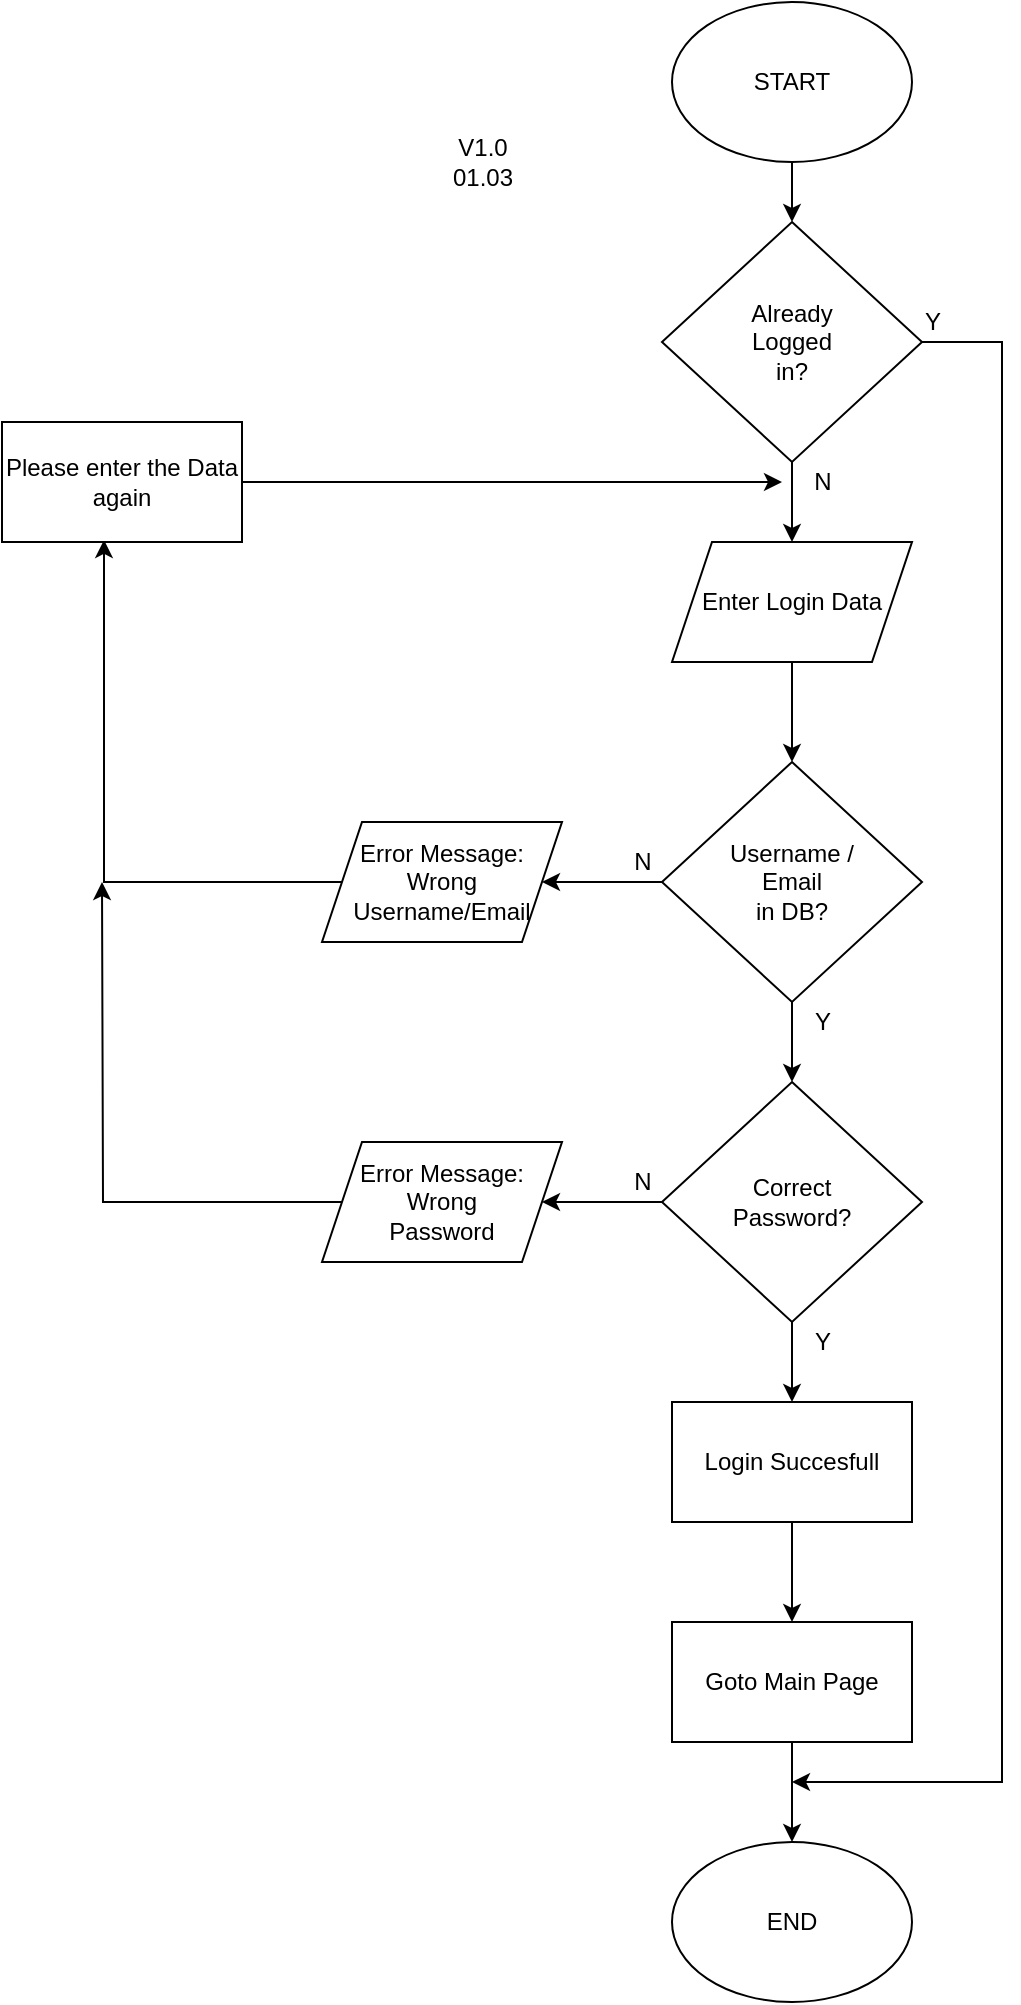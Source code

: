 <mxfile version="16.6.4" type="device"><diagram id="QTO8N1P1VXi11EVmL0of" name="Page-1"><mxGraphModel dx="1673" dy="829" grid="1" gridSize="10" guides="1" tooltips="1" connect="1" arrows="1" fold="1" page="1" pageScale="1" pageWidth="827" pageHeight="1169" math="0" shadow="0"><root><mxCell id="0"/><mxCell id="1" parent="0"/><mxCell id="a5SX2-_uo78e-xGtNRBN-1" style="edgeStyle=orthogonalEdgeStyle;rounded=0;orthogonalLoop=1;jettySize=auto;html=1;exitX=0.5;exitY=1;exitDx=0;exitDy=0;entryX=0.5;entryY=0;entryDx=0;entryDy=0;" edge="1" parent="1" source="a5SX2-_uo78e-xGtNRBN-2" target="a5SX2-_uo78e-xGtNRBN-11"><mxGeometry relative="1" as="geometry"/></mxCell><mxCell id="a5SX2-_uo78e-xGtNRBN-2" value="START" style="ellipse;whiteSpace=wrap;html=1;" vertex="1" parent="1"><mxGeometry x="685" y="80" width="120" height="80" as="geometry"/></mxCell><mxCell id="a5SX2-_uo78e-xGtNRBN-3" value="END" style="ellipse;whiteSpace=wrap;html=1;" vertex="1" parent="1"><mxGeometry x="685" y="1000" width="120" height="80" as="geometry"/></mxCell><mxCell id="a5SX2-_uo78e-xGtNRBN-4" style="edgeStyle=orthogonalEdgeStyle;rounded=0;orthogonalLoop=1;jettySize=auto;html=1;exitX=0.5;exitY=1;exitDx=0;exitDy=0;entryX=0.5;entryY=0;entryDx=0;entryDy=0;" edge="1" parent="1" source="a5SX2-_uo78e-xGtNRBN-5" target="a5SX2-_uo78e-xGtNRBN-8"><mxGeometry relative="1" as="geometry"/></mxCell><mxCell id="a5SX2-_uo78e-xGtNRBN-5" value="Enter Login Data" style="shape=parallelogram;perimeter=parallelogramPerimeter;whiteSpace=wrap;html=1;fixedSize=1;" vertex="1" parent="1"><mxGeometry x="685" y="350" width="120" height="60" as="geometry"/></mxCell><mxCell id="a5SX2-_uo78e-xGtNRBN-6" style="edgeStyle=orthogonalEdgeStyle;rounded=0;orthogonalLoop=1;jettySize=auto;html=1;exitX=0.5;exitY=1;exitDx=0;exitDy=0;entryX=0.5;entryY=0;entryDx=0;entryDy=0;" edge="1" parent="1" source="a5SX2-_uo78e-xGtNRBN-8" target="a5SX2-_uo78e-xGtNRBN-14"><mxGeometry relative="1" as="geometry"/></mxCell><mxCell id="a5SX2-_uo78e-xGtNRBN-7" style="edgeStyle=orthogonalEdgeStyle;rounded=0;orthogonalLoop=1;jettySize=auto;html=1;exitX=0;exitY=0.5;exitDx=0;exitDy=0;entryX=1;entryY=0.5;entryDx=0;entryDy=0;" edge="1" parent="1" source="a5SX2-_uo78e-xGtNRBN-8" target="a5SX2-_uo78e-xGtNRBN-31"><mxGeometry relative="1" as="geometry"><mxPoint x="630" y="520" as="targetPoint"/></mxGeometry></mxCell><mxCell id="a5SX2-_uo78e-xGtNRBN-8" value="Username /&lt;br&gt;Email&lt;br&gt;in DB?" style="rhombus;whiteSpace=wrap;html=1;" vertex="1" parent="1"><mxGeometry x="680" y="460" width="130" height="120" as="geometry"/></mxCell><mxCell id="a5SX2-_uo78e-xGtNRBN-9" style="edgeStyle=orthogonalEdgeStyle;rounded=0;orthogonalLoop=1;jettySize=auto;html=1;exitX=0.5;exitY=1;exitDx=0;exitDy=0;entryX=0.5;entryY=0;entryDx=0;entryDy=0;" edge="1" parent="1" source="a5SX2-_uo78e-xGtNRBN-11" target="a5SX2-_uo78e-xGtNRBN-5"><mxGeometry relative="1" as="geometry"/></mxCell><mxCell id="a5SX2-_uo78e-xGtNRBN-10" style="edgeStyle=orthogonalEdgeStyle;rounded=0;orthogonalLoop=1;jettySize=auto;html=1;exitX=1;exitY=0.5;exitDx=0;exitDy=0;" edge="1" parent="1" source="a5SX2-_uo78e-xGtNRBN-11"><mxGeometry relative="1" as="geometry"><mxPoint x="745" y="970" as="targetPoint"/><Array as="points"><mxPoint x="850" y="250"/><mxPoint x="850" y="970"/></Array></mxGeometry></mxCell><mxCell id="a5SX2-_uo78e-xGtNRBN-11" value="&lt;div&gt;Already&lt;/div&gt;&lt;div&gt;Logged&lt;/div&gt;&lt;div&gt;in?&lt;/div&gt;" style="rhombus;whiteSpace=wrap;html=1;" vertex="1" parent="1"><mxGeometry x="680" y="190" width="130" height="120" as="geometry"/></mxCell><mxCell id="a5SX2-_uo78e-xGtNRBN-12" value="" style="edgeStyle=orthogonalEdgeStyle;rounded=0;orthogonalLoop=1;jettySize=auto;html=1;entryX=1;entryY=0.5;entryDx=0;entryDy=0;" edge="1" parent="1" source="a5SX2-_uo78e-xGtNRBN-14" target="a5SX2-_uo78e-xGtNRBN-32"><mxGeometry relative="1" as="geometry"><mxPoint x="630" y="680" as="targetPoint"/></mxGeometry></mxCell><mxCell id="a5SX2-_uo78e-xGtNRBN-13" style="edgeStyle=orthogonalEdgeStyle;rounded=0;orthogonalLoop=1;jettySize=auto;html=1;exitX=0.5;exitY=1;exitDx=0;exitDy=0;entryX=0.5;entryY=0;entryDx=0;entryDy=0;" edge="1" parent="1" source="a5SX2-_uo78e-xGtNRBN-14" target="a5SX2-_uo78e-xGtNRBN-22"><mxGeometry relative="1" as="geometry"/></mxCell><mxCell id="a5SX2-_uo78e-xGtNRBN-14" value="Correct&lt;br&gt;Password?" style="rhombus;whiteSpace=wrap;html=1;" vertex="1" parent="1"><mxGeometry x="680" y="620" width="130" height="120" as="geometry"/></mxCell><mxCell id="a5SX2-_uo78e-xGtNRBN-15" style="edgeStyle=orthogonalEdgeStyle;rounded=0;orthogonalLoop=1;jettySize=auto;html=1;exitX=0;exitY=0.5;exitDx=0;exitDy=0;entryX=0.425;entryY=0.983;entryDx=0;entryDy=0;entryPerimeter=0;" edge="1" parent="1" source="a5SX2-_uo78e-xGtNRBN-31" target="a5SX2-_uo78e-xGtNRBN-20"><mxGeometry relative="1" as="geometry"><mxPoint x="510" y="520" as="sourcePoint"/></mxGeometry></mxCell><mxCell id="a5SX2-_uo78e-xGtNRBN-17" style="edgeStyle=orthogonalEdgeStyle;rounded=0;orthogonalLoop=1;jettySize=auto;html=1;exitX=0;exitY=0.5;exitDx=0;exitDy=0;" edge="1" parent="1" source="a5SX2-_uo78e-xGtNRBN-32"><mxGeometry relative="1" as="geometry"><mxPoint x="400" y="520" as="targetPoint"/><mxPoint x="510" y="680" as="sourcePoint"/></mxGeometry></mxCell><mxCell id="a5SX2-_uo78e-xGtNRBN-19" style="edgeStyle=orthogonalEdgeStyle;rounded=0;orthogonalLoop=1;jettySize=auto;html=1;exitX=1;exitY=0.5;exitDx=0;exitDy=0;" edge="1" parent="1" source="a5SX2-_uo78e-xGtNRBN-20"><mxGeometry relative="1" as="geometry"><mxPoint x="740" y="320" as="targetPoint"/></mxGeometry></mxCell><mxCell id="a5SX2-_uo78e-xGtNRBN-20" value="Please enter the Data again" style="rounded=0;whiteSpace=wrap;html=1;" vertex="1" parent="1"><mxGeometry x="350" y="290" width="120" height="60" as="geometry"/></mxCell><mxCell id="a5SX2-_uo78e-xGtNRBN-21" style="edgeStyle=orthogonalEdgeStyle;rounded=0;orthogonalLoop=1;jettySize=auto;html=1;exitX=0.5;exitY=1;exitDx=0;exitDy=0;entryX=0.5;entryY=0;entryDx=0;entryDy=0;" edge="1" parent="1" source="a5SX2-_uo78e-xGtNRBN-22" target="a5SX2-_uo78e-xGtNRBN-24"><mxGeometry relative="1" as="geometry"/></mxCell><mxCell id="a5SX2-_uo78e-xGtNRBN-22" value="Login Succesfull" style="rounded=0;whiteSpace=wrap;html=1;" vertex="1" parent="1"><mxGeometry x="685" y="780" width="120" height="60" as="geometry"/></mxCell><mxCell id="a5SX2-_uo78e-xGtNRBN-23" style="edgeStyle=orthogonalEdgeStyle;rounded=0;orthogonalLoop=1;jettySize=auto;html=1;exitX=0.5;exitY=1;exitDx=0;exitDy=0;entryX=0.5;entryY=0;entryDx=0;entryDy=0;" edge="1" parent="1" source="a5SX2-_uo78e-xGtNRBN-24" target="a5SX2-_uo78e-xGtNRBN-3"><mxGeometry relative="1" as="geometry"/></mxCell><mxCell id="a5SX2-_uo78e-xGtNRBN-24" value="Goto Main Page" style="rounded=0;whiteSpace=wrap;html=1;" vertex="1" parent="1"><mxGeometry x="685" y="890" width="120" height="60" as="geometry"/></mxCell><mxCell id="a5SX2-_uo78e-xGtNRBN-25" value="Y" style="text;html=1;align=center;verticalAlign=middle;resizable=0;points=[];autosize=1;strokeColor=none;fillColor=none;" vertex="1" parent="1"><mxGeometry x="805" y="230" width="20" height="20" as="geometry"/></mxCell><mxCell id="a5SX2-_uo78e-xGtNRBN-26" value="Y" style="text;html=1;align=center;verticalAlign=middle;resizable=0;points=[];autosize=1;strokeColor=none;fillColor=none;" vertex="1" parent="1"><mxGeometry x="750" y="580" width="20" height="20" as="geometry"/></mxCell><mxCell id="a5SX2-_uo78e-xGtNRBN-27" value="Y" style="text;html=1;align=center;verticalAlign=middle;resizable=0;points=[];autosize=1;strokeColor=none;fillColor=none;" vertex="1" parent="1"><mxGeometry x="750" y="740" width="20" height="20" as="geometry"/></mxCell><mxCell id="a5SX2-_uo78e-xGtNRBN-28" value="N" style="text;html=1;align=center;verticalAlign=middle;resizable=0;points=[];autosize=1;strokeColor=none;fillColor=none;" vertex="1" parent="1"><mxGeometry x="750" y="310" width="20" height="20" as="geometry"/></mxCell><mxCell id="a5SX2-_uo78e-xGtNRBN-29" value="N" style="text;html=1;align=center;verticalAlign=middle;resizable=0;points=[];autosize=1;strokeColor=none;fillColor=none;" vertex="1" parent="1"><mxGeometry x="660" y="500" width="20" height="20" as="geometry"/></mxCell><mxCell id="a5SX2-_uo78e-xGtNRBN-30" value="N" style="text;html=1;align=center;verticalAlign=middle;resizable=0;points=[];autosize=1;strokeColor=none;fillColor=none;" vertex="1" parent="1"><mxGeometry x="660" y="660" width="20" height="20" as="geometry"/></mxCell><mxCell id="a5SX2-_uo78e-xGtNRBN-31" value="&lt;span&gt;Error Message:&lt;/span&gt;&lt;br&gt;&lt;span&gt;Wrong Username/Email&lt;/span&gt;" style="shape=parallelogram;perimeter=parallelogramPerimeter;whiteSpace=wrap;html=1;fixedSize=1;" vertex="1" parent="1"><mxGeometry x="510" y="490" width="120" height="60" as="geometry"/></mxCell><mxCell id="a5SX2-_uo78e-xGtNRBN-32" value="&lt;span&gt;Error Message:&lt;/span&gt;&lt;br&gt;&lt;span&gt;Wrong&lt;/span&gt;&lt;br&gt;&lt;span&gt;Password&lt;/span&gt;" style="shape=parallelogram;perimeter=parallelogramPerimeter;whiteSpace=wrap;html=1;fixedSize=1;" vertex="1" parent="1"><mxGeometry x="510" y="650" width="120" height="60" as="geometry"/></mxCell><mxCell id="a5SX2-_uo78e-xGtNRBN-33" value="V1.0&lt;br&gt;01.03" style="text;html=1;align=center;verticalAlign=middle;resizable=0;points=[];autosize=1;strokeColor=none;fillColor=none;" vertex="1" parent="1"><mxGeometry x="565" y="145" width="50" height="30" as="geometry"/></mxCell></root></mxGraphModel></diagram></mxfile>